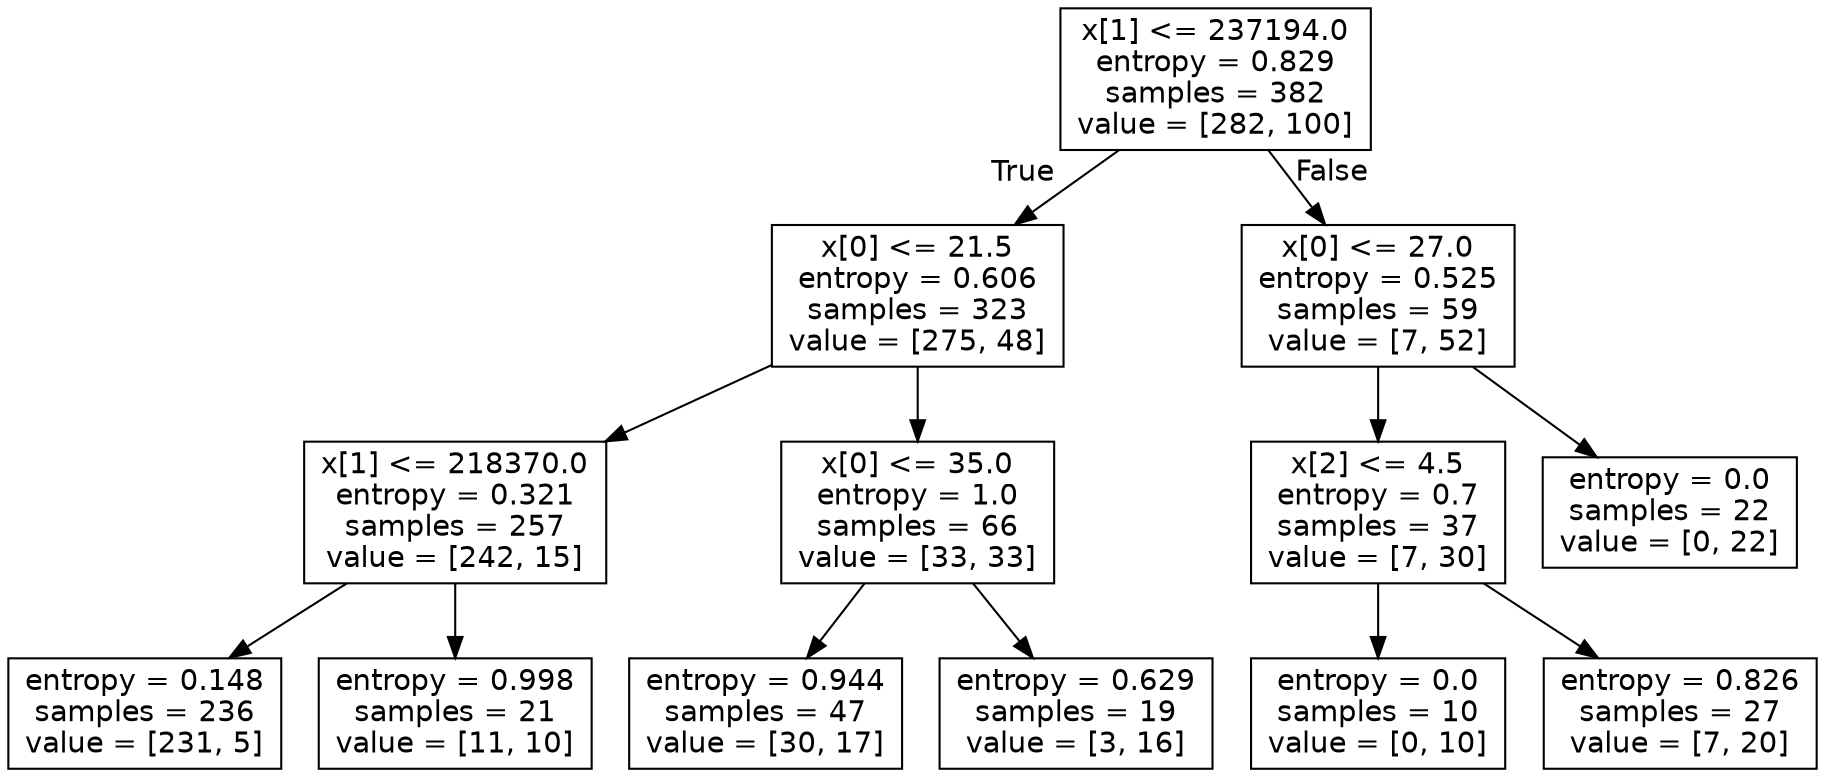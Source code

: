 digraph Tree {
node [shape=box, fontname="helvetica"] ;
edge [fontname="helvetica"] ;
0 [label="x[1] <= 237194.0\nentropy = 0.829\nsamples = 382\nvalue = [282, 100]"] ;
1 [label="x[0] <= 21.5\nentropy = 0.606\nsamples = 323\nvalue = [275, 48]"] ;
0 -> 1 [labeldistance=2.5, labelangle=45, headlabel="True"] ;
2 [label="x[1] <= 218370.0\nentropy = 0.321\nsamples = 257\nvalue = [242, 15]"] ;
1 -> 2 ;
3 [label="entropy = 0.148\nsamples = 236\nvalue = [231, 5]"] ;
2 -> 3 ;
4 [label="entropy = 0.998\nsamples = 21\nvalue = [11, 10]"] ;
2 -> 4 ;
5 [label="x[0] <= 35.0\nentropy = 1.0\nsamples = 66\nvalue = [33, 33]"] ;
1 -> 5 ;
6 [label="entropy = 0.944\nsamples = 47\nvalue = [30, 17]"] ;
5 -> 6 ;
7 [label="entropy = 0.629\nsamples = 19\nvalue = [3, 16]"] ;
5 -> 7 ;
8 [label="x[0] <= 27.0\nentropy = 0.525\nsamples = 59\nvalue = [7, 52]"] ;
0 -> 8 [labeldistance=2.5, labelangle=-45, headlabel="False"] ;
9 [label="x[2] <= 4.5\nentropy = 0.7\nsamples = 37\nvalue = [7, 30]"] ;
8 -> 9 ;
10 [label="entropy = 0.0\nsamples = 10\nvalue = [0, 10]"] ;
9 -> 10 ;
11 [label="entropy = 0.826\nsamples = 27\nvalue = [7, 20]"] ;
9 -> 11 ;
12 [label="entropy = 0.0\nsamples = 22\nvalue = [0, 22]"] ;
8 -> 12 ;
}
